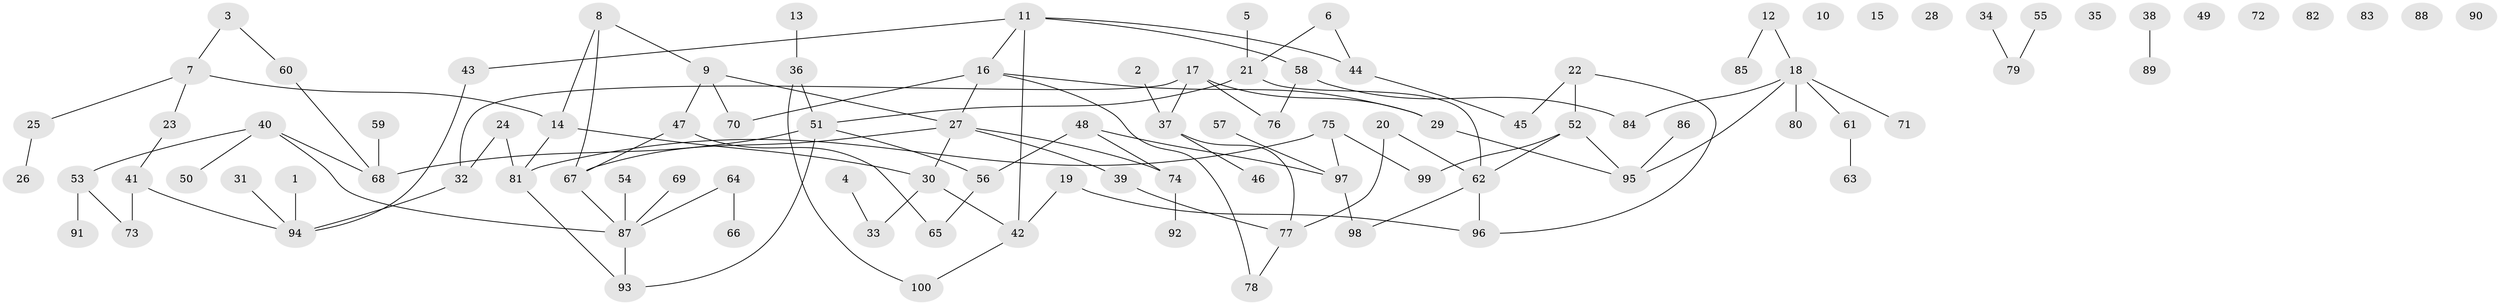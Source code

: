 // coarse degree distribution, {1: 0.2714285714285714, 3: 0.15714285714285714, 2: 0.15714285714285714, 4: 0.15714285714285714, 0: 0.15714285714285714, 5: 0.014285714285714285, 7: 0.02857142857142857, 11: 0.014285714285714285, 6: 0.04285714285714286}
// Generated by graph-tools (version 1.1) at 2025/16/03/04/25 18:16:43]
// undirected, 100 vertices, 115 edges
graph export_dot {
graph [start="1"]
  node [color=gray90,style=filled];
  1;
  2;
  3;
  4;
  5;
  6;
  7;
  8;
  9;
  10;
  11;
  12;
  13;
  14;
  15;
  16;
  17;
  18;
  19;
  20;
  21;
  22;
  23;
  24;
  25;
  26;
  27;
  28;
  29;
  30;
  31;
  32;
  33;
  34;
  35;
  36;
  37;
  38;
  39;
  40;
  41;
  42;
  43;
  44;
  45;
  46;
  47;
  48;
  49;
  50;
  51;
  52;
  53;
  54;
  55;
  56;
  57;
  58;
  59;
  60;
  61;
  62;
  63;
  64;
  65;
  66;
  67;
  68;
  69;
  70;
  71;
  72;
  73;
  74;
  75;
  76;
  77;
  78;
  79;
  80;
  81;
  82;
  83;
  84;
  85;
  86;
  87;
  88;
  89;
  90;
  91;
  92;
  93;
  94;
  95;
  96;
  97;
  98;
  99;
  100;
  1 -- 94;
  2 -- 37;
  3 -- 7;
  3 -- 60;
  4 -- 33;
  5 -- 21;
  6 -- 21;
  6 -- 44;
  7 -- 14;
  7 -- 23;
  7 -- 25;
  8 -- 9;
  8 -- 14;
  8 -- 67;
  9 -- 27;
  9 -- 47;
  9 -- 70;
  11 -- 16;
  11 -- 42;
  11 -- 43;
  11 -- 44;
  11 -- 58;
  12 -- 18;
  12 -- 85;
  13 -- 36;
  14 -- 30;
  14 -- 81;
  16 -- 27;
  16 -- 29;
  16 -- 70;
  16 -- 78;
  17 -- 29;
  17 -- 32;
  17 -- 37;
  17 -- 76;
  18 -- 61;
  18 -- 71;
  18 -- 80;
  18 -- 84;
  18 -- 95;
  19 -- 42;
  19 -- 96;
  20 -- 62;
  20 -- 77;
  21 -- 51;
  21 -- 62;
  22 -- 45;
  22 -- 52;
  22 -- 96;
  23 -- 41;
  24 -- 32;
  24 -- 81;
  25 -- 26;
  27 -- 30;
  27 -- 39;
  27 -- 67;
  27 -- 74;
  29 -- 95;
  30 -- 33;
  30 -- 42;
  31 -- 94;
  32 -- 94;
  34 -- 79;
  36 -- 51;
  36 -- 100;
  37 -- 46;
  37 -- 77;
  38 -- 89;
  39 -- 77;
  40 -- 50;
  40 -- 53;
  40 -- 68;
  40 -- 87;
  41 -- 73;
  41 -- 94;
  42 -- 100;
  43 -- 94;
  44 -- 45;
  47 -- 65;
  47 -- 67;
  48 -- 56;
  48 -- 74;
  48 -- 97;
  51 -- 56;
  51 -- 68;
  51 -- 93;
  52 -- 62;
  52 -- 95;
  52 -- 99;
  53 -- 73;
  53 -- 91;
  54 -- 87;
  55 -- 79;
  56 -- 65;
  57 -- 97;
  58 -- 76;
  58 -- 84;
  59 -- 68;
  60 -- 68;
  61 -- 63;
  62 -- 96;
  62 -- 98;
  64 -- 66;
  64 -- 87;
  67 -- 87;
  69 -- 87;
  74 -- 92;
  75 -- 81;
  75 -- 97;
  75 -- 99;
  77 -- 78;
  81 -- 93;
  86 -- 95;
  87 -- 93;
  97 -- 98;
}
